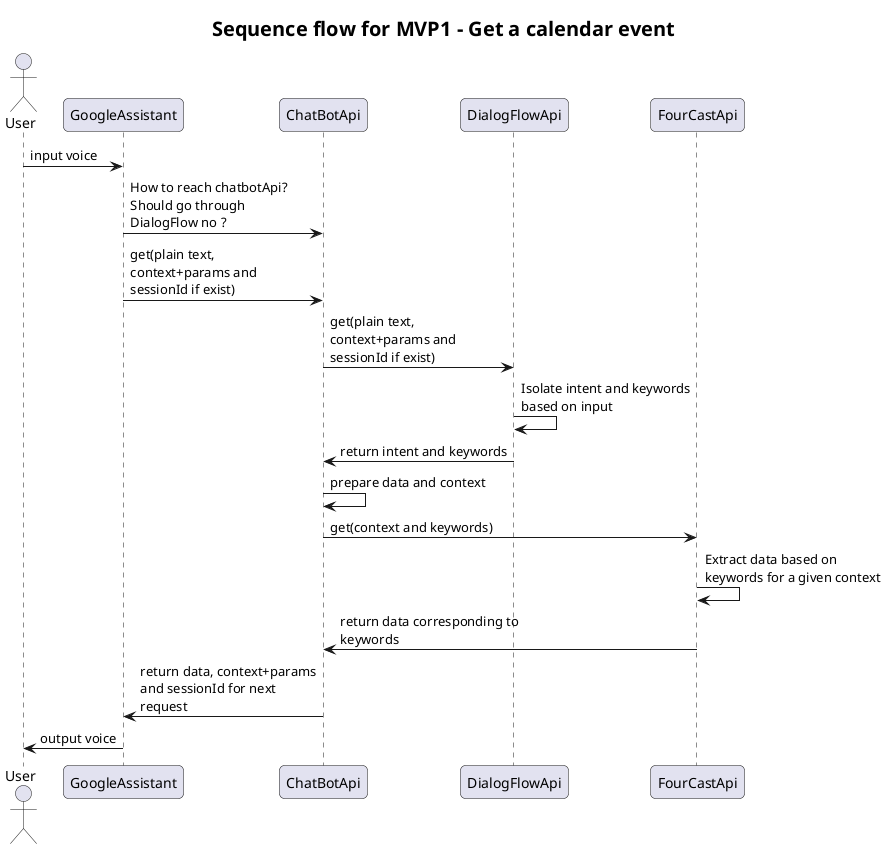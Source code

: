 @startuml

skinparam roundcorner 10
skinparam maxmessagesize 180

title <b><font size="20">Sequence flow for MVP1 - Get a calendar event</font></b>

actor User
participant GoogleAssistant
participant ChatBotApi
participant DialogFlowApi
participant FourCastApi

User -> GoogleAssistant: input voice
GoogleAssistant -> ChatBotApi: How to reach chatbotApi? Should go through DialogFlow no ?
GoogleAssistant -> ChatBotApi: get(plain text, context+params and sessionId if exist)
ChatBotApi -> DialogFlowApi: get(plain text, context+params and sessionId if exist)
DialogFlowApi -> DialogFlowApi: Isolate intent and keywords based on input
DialogFlowApi -> ChatBotApi: return intent and keywords
ChatBotApi -> ChatBotApi: prepare data and context
ChatBotApi -> FourCastApi: get(context and keywords)
FourCastApi -> FourCastApi: Extract data based on keywords for a given context
FourCastApi -> ChatBotApi: return data corresponding to keywords
ChatBotApi -> GoogleAssistant: return data, context+params and sessionId for next request
GoogleAssistant -> User: output voice

@enduml